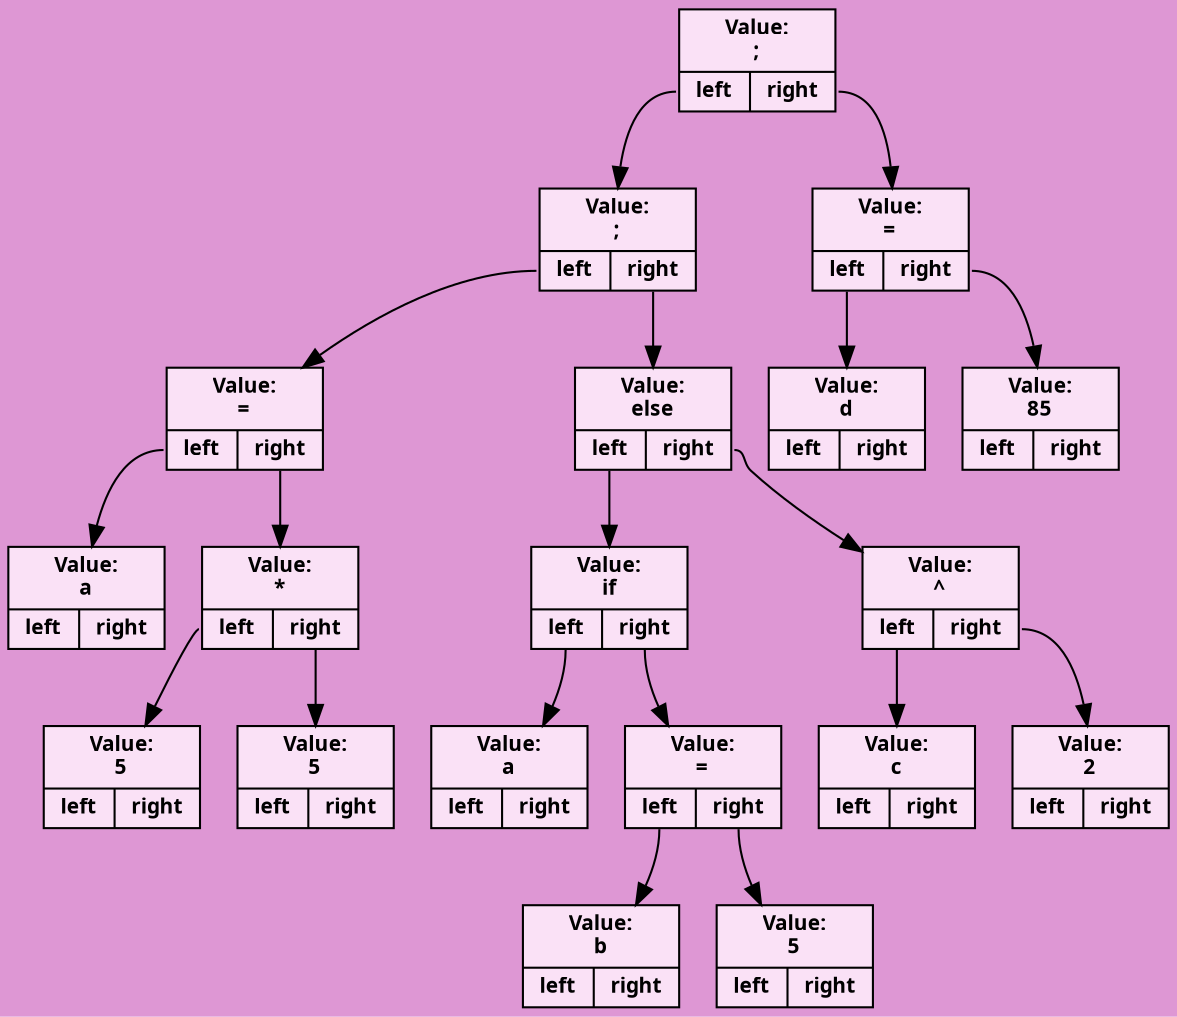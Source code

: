 digraph
{
rankdir = TB;
node[shape = record, color = "#000000", fontname = "Fira Code Bold", fontsize = 10];
bgcolor = "#de97d4";
NODE_0x7599df9ffbf0[style = "filled", fillcolor = "#fae1f6", label = "{Value:\n;|{<left>left|<right>right}}"];
NODE_0x7599df9ffb10[style = "filled", fillcolor = "#fae1f6", label = "{Value:\n;|{<left>left|<right>right}}"];
NODE_0x7599df9ff8e0[style = "filled", fillcolor = "#fae1f6", label = "{Value:\n=|{<left>left|<right>right}}"];
NODE_0x7599df9ff800[style = "filled", fillcolor = "#fae1f6", label = "{Value:\na|{<left>left|<right>right}}"];
NODE_0x7599df9ff8a8[style = "filled", fillcolor = "#fae1f6", label = "{Value:\n*|{<left>left|<right>right}}"];
NODE_0x7599df9ff838[style = "filled", fillcolor = "#fae1f6", label = "{Value:\n5|{<left>left|<right>right}}"];
NODE_0x7599df9ff870[style = "filled", fillcolor = "#fae1f6", label = "{Value:\n5|{<left>left|<right>right}}"];
NODE_0x7599df9ffad8[style = "filled", fillcolor = "#fae1f6", label = "{Value:\nelse|{<left>left|<right>right}}"];
NODE_0x7599df9ff9f8[style = "filled", fillcolor = "#fae1f6", label = "{Value:\nif|{<left>left|<right>right}}"];
NODE_0x7599df9ff918[style = "filled", fillcolor = "#fae1f6", label = "{Value:\na|{<left>left|<right>right}}"];
NODE_0x7599df9ff9c0[style = "filled", fillcolor = "#fae1f6", label = "{Value:\n=|{<left>left|<right>right}}"];
NODE_0x7599df9ff950[style = "filled", fillcolor = "#fae1f6", label = "{Value:\nb|{<left>left|<right>right}}"];
NODE_0x7599df9ff988[style = "filled", fillcolor = "#fae1f6", label = "{Value:\n5|{<left>left|<right>right}}"];
NODE_0x7599df9ffaa0[style = "filled", fillcolor = "#fae1f6", label = "{Value:\n^|{<left>left|<right>right}}"];
NODE_0x7599df9ffa30[style = "filled", fillcolor = "#fae1f6", label = "{Value:\nc|{<left>left|<right>right}}"];
NODE_0x7599df9ffa68[style = "filled", fillcolor = "#fae1f6", label = "{Value:\n2|{<left>left|<right>right}}"];
NODE_0x7599df9ffbb8[style = "filled", fillcolor = "#fae1f6", label = "{Value:\n=|{<left>left|<right>right}}"];
NODE_0x7599df9ffb48[style = "filled", fillcolor = "#fae1f6", label = "{Value:\nd|{<left>left|<right>right}}"];
NODE_0x7599df9ffb80[style = "filled", fillcolor = "#fae1f6", label = "{Value:\n85|{<left>left|<right>right}}"];
NODE_0x7599df9ffbf0:left->NODE_0x7599df9ffb10;
NODE_0x7599df9ffb10:left->NODE_0x7599df9ff8e0;
NODE_0x7599df9ff8e0:left->NODE_0x7599df9ff800;
NODE_0x7599df9ff8e0:right->NODE_0x7599df9ff8a8;
NODE_0x7599df9ff8a8:left->NODE_0x7599df9ff838;
NODE_0x7599df9ff8a8:right->NODE_0x7599df9ff870;
NODE_0x7599df9ffb10:right->NODE_0x7599df9ffad8;
NODE_0x7599df9ffad8:left->NODE_0x7599df9ff9f8;
NODE_0x7599df9ff9f8:left->NODE_0x7599df9ff918;
NODE_0x7599df9ff9f8:right->NODE_0x7599df9ff9c0;
NODE_0x7599df9ff9c0:left->NODE_0x7599df9ff950;
NODE_0x7599df9ff9c0:right->NODE_0x7599df9ff988;
NODE_0x7599df9ffad8:right->NODE_0x7599df9ffaa0;
NODE_0x7599df9ffaa0:left->NODE_0x7599df9ffa30;
NODE_0x7599df9ffaa0:right->NODE_0x7599df9ffa68;
NODE_0x7599df9ffbf0:right->NODE_0x7599df9ffbb8;
NODE_0x7599df9ffbb8:left->NODE_0x7599df9ffb48;
NODE_0x7599df9ffbb8:right->NODE_0x7599df9ffb80;

NODE_0x7599df9ffbf0
}
